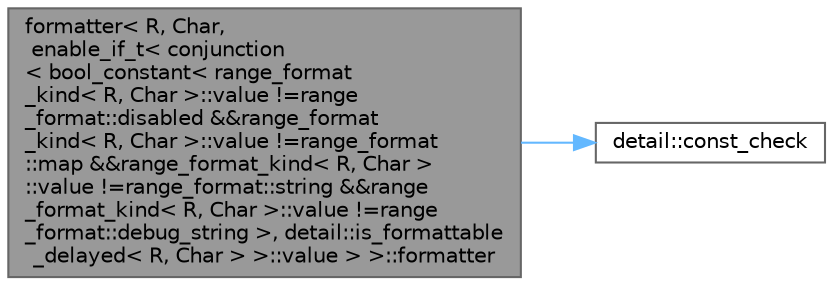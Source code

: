 digraph "formatter&lt; R, Char, enable_if_t&lt; conjunction&lt; bool_constant&lt; range_format_kind&lt; R, Char &gt;::value !=range_format::disabled &amp;&amp;range_format_kind&lt; R, Char &gt;::value !=range_format::map &amp;&amp;range_format_kind&lt; R, Char &gt;::value !=range_format::string &amp;&amp;range_format_kind&lt; R, Char &gt;::value !=range_format::debug_string &gt;, detail::is_formattable_delayed&lt; R, Char &gt; &gt;::value &gt; &gt;::formatter"
{
 // LATEX_PDF_SIZE
  bgcolor="transparent";
  edge [fontname=Helvetica,fontsize=10,labelfontname=Helvetica,labelfontsize=10];
  node [fontname=Helvetica,fontsize=10,shape=box,height=0.2,width=0.4];
  rankdir="LR";
  Node1 [id="Node000001",label="formatter\< R, Char,\l enable_if_t\< conjunction\l\< bool_constant\< range_format\l_kind\< R, Char \>::value !=range\l_format::disabled &&range_format\l_kind\< R, Char \>::value !=range_format\l::map &&range_format_kind\< R, Char \>\l::value !=range_format::string &&range\l_format_kind\< R, Char \>::value !=range\l_format::debug_string \>, detail::is_formattable\l_delayed\< R, Char \> \>::value \> \>::formatter",height=0.2,width=0.4,color="gray40", fillcolor="grey60", style="filled", fontcolor="black",tooltip=" "];
  Node1 -> Node2 [id="edge2_Node000001_Node000002",color="steelblue1",style="solid",tooltip=" "];
  Node2 [id="Node000002",label="detail::const_check",height=0.2,width=0.4,color="grey40", fillcolor="white", style="filled",URL="$namespacedetail.html#a8a0f6a5093c0390e04f2d2091e0a42e0",tooltip=" "];
}
